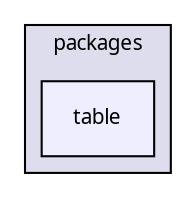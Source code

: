 digraph "packages/database/packages/table/" {
  compound=true
  node [ fontsize="10", fontname="FreeSans.ttf"];
  edge [ labelfontsize="10", labelfontname="FreeSans.ttf"];
  subgraph clusterdir_9e29d43dd7407de83abd117b75b27387 {
    graph [ bgcolor="#ddddee", pencolor="black", label="packages" fontname="FreeSans.ttf", fontsize="10", URL="dir_9e29d43dd7407de83abd117b75b27387.html"]
  dir_df7c933159bcba9f88ebe7a84f957410 [shape=box, label="table", style="filled", fillcolor="#eeeeff", pencolor="black", URL="dir_df7c933159bcba9f88ebe7a84f957410.html"];
  }
}
